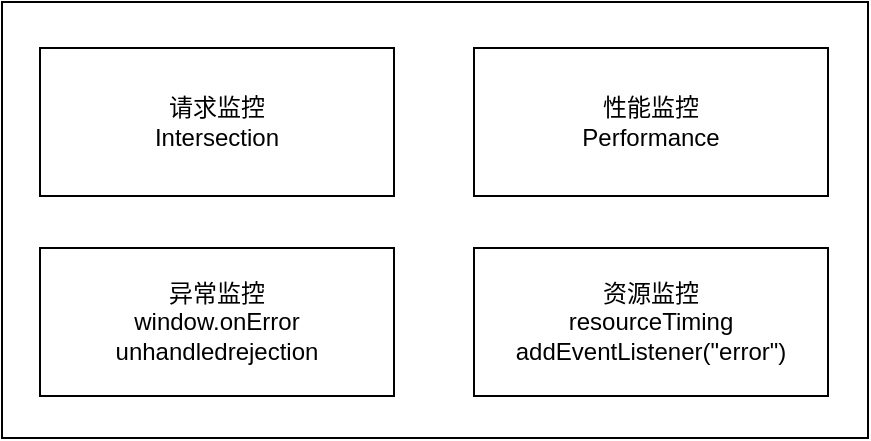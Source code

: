 <mxfile version="13.0.9" pages="2">
    <diagram id="PZzfXTn1ryjAkYpyGN04" name="数据上报">
        <mxGraphModel dx="4452" dy="1831" grid="0" gridSize="10" guides="1" tooltips="1" connect="1" arrows="1" fold="1" page="0" pageScale="1" pageWidth="827" pageHeight="1169" math="0" shadow="0">
            <root>
                <mxCell id="0"/>
                <mxCell id="1" parent="0"/>
                <mxCell id="3" value="" style="whiteSpace=wrap;html=1;" parent="1" vertex="1">
                    <mxGeometry x="-3489" y="-960" width="433" height="218" as="geometry"/>
                </mxCell>
                <mxCell id="RbSgUTQBH9WohAXJNHot-3" value="异常监控&lt;br&gt;window.onError&lt;br&gt;unhandledrejection" style="rounded=0;whiteSpace=wrap;html=1;" parent="1" vertex="1">
                    <mxGeometry x="-3470" y="-837" width="177" height="74" as="geometry"/>
                </mxCell>
                <mxCell id="RbSgUTQBH9WohAXJNHot-4" value="资源监控&lt;br&gt;resourceTiming&lt;br&gt;addEventListener(&quot;error&quot;)" style="rounded=0;whiteSpace=wrap;html=1;" parent="1" vertex="1">
                    <mxGeometry x="-3253" y="-837" width="177" height="74" as="geometry"/>
                </mxCell>
                <mxCell id="RbSgUTQBH9WohAXJNHot-6" value="&lt;span&gt;请求监控&lt;/span&gt;&lt;br&gt;&lt;span&gt;Intersection&lt;/span&gt;" style="rounded=0;whiteSpace=wrap;html=1;" parent="1" vertex="1">
                    <mxGeometry x="-3470" y="-937" width="177" height="74" as="geometry"/>
                </mxCell>
                <mxCell id="RbSgUTQBH9WohAXJNHot-7" value="性能监控&lt;br&gt;Performance" style="rounded=0;whiteSpace=wrap;html=1;" parent="1" vertex="1">
                    <mxGeometry x="-3253" y="-937" width="177" height="74" as="geometry"/>
                </mxCell>
            </root>
        </mxGraphModel>
    </diagram>
    <diagram id="BiGISohtZ2IM5drb9cNR" name="上报端">
        <mxGraphModel dx="852" dy="631" grid="0" gridSize="10" guides="1" tooltips="1" connect="1" arrows="1" fold="1" page="0" pageScale="1" pageWidth="827" pageHeight="1169" math="0" shadow="0">
            <root>
                <mxCell id="TFVp_Vd8apwnD1utQeLE-0"/>
                <mxCell id="TFVp_Vd8apwnD1utQeLE-1" parent="TFVp_Vd8apwnD1utQeLE-0"/>
                <mxCell id="E0-wKKhn85xFio0yswAj-0" value="" style="endArrow=none;html=1;" parent="TFVp_Vd8apwnD1utQeLE-1" edge="1">
                    <mxGeometry width="50" height="50" relative="1" as="geometry">
                        <mxPoint x="240" y="360" as="sourcePoint"/>
                        <mxPoint x="240" y="60" as="targetPoint"/>
                    </mxGeometry>
                </mxCell>
                <mxCell id="E0-wKKhn85xFio0yswAj-1" value="" style="endArrow=none;dashed=1;html=1;" parent="TFVp_Vd8apwnD1utQeLE-1" edge="1">
                    <mxGeometry width="50" height="50" relative="1" as="geometry">
                        <mxPoint x="130" y="140" as="sourcePoint"/>
                        <mxPoint x="570" y="140" as="targetPoint"/>
                    </mxGeometry>
                </mxCell>
                <mxCell id="E0-wKKhn85xFio0yswAj-2" value="Collector" style="text;html=1;strokeColor=none;fillColor=none;align=center;verticalAlign=middle;whiteSpace=wrap;rounded=0;shadow=1;" parent="TFVp_Vd8apwnD1utQeLE-1" vertex="1">
                    <mxGeometry x="160" y="90" width="40" height="20" as="geometry"/>
                </mxCell>
                <mxCell id="E0-wKKhn85xFio0yswAj-3" value="错误数据" style="rounded=1;whiteSpace=wrap;html=1;shadow=1;" parent="TFVp_Vd8apwnD1utQeLE-1" vertex="1">
                    <mxGeometry x="260" y="80" width="120" height="20" as="geometry"/>
                </mxCell>
                <mxCell id="E0-wKKhn85xFio0yswAj-4" value="资源数据" style="rounded=1;whiteSpace=wrap;html=1;shadow=1;" parent="TFVp_Vd8apwnD1utQeLE-1" vertex="1">
                    <mxGeometry x="400" y="80" width="120" height="20" as="geometry"/>
                </mxCell>
                <mxCell id="E0-wKKhn85xFio0yswAj-5" value="接口数据" style="rounded=1;whiteSpace=wrap;html=1;shadow=1;" parent="TFVp_Vd8apwnD1utQeLE-1" vertex="1">
                    <mxGeometry x="260" y="110" width="120" height="20" as="geometry"/>
                </mxCell>
                <mxCell id="E0-wKKhn85xFio0yswAj-6" value="性能数据" style="rounded=1;whiteSpace=wrap;html=1;shadow=1;" parent="TFVp_Vd8apwnD1utQeLE-1" vertex="1">
                    <mxGeometry x="400" y="110" width="120" height="20" as="geometry"/>
                </mxCell>
                <mxCell id="E0-wKKhn85xFio0yswAj-7" value="" style="endArrow=none;dashed=1;html=1;" parent="TFVp_Vd8apwnD1utQeLE-1" edge="1">
                    <mxGeometry width="50" height="50" relative="1" as="geometry">
                        <mxPoint x="130" y="270" as="sourcePoint"/>
                        <mxPoint x="570" y="270" as="targetPoint"/>
                    </mxGeometry>
                </mxCell>
                <mxCell id="E0-wKKhn85xFio0yswAj-8" value="Processor" style="text;html=1;strokeColor=none;fillColor=none;align=center;verticalAlign=middle;whiteSpace=wrap;rounded=0;shadow=1;" parent="TFVp_Vd8apwnD1utQeLE-1" vertex="1">
                    <mxGeometry x="160" y="200" width="40" height="20" as="geometry"/>
                </mxCell>
                <mxCell id="E0-wKKhn85xFio0yswAj-10" value="数据清洗" style="rounded=1;whiteSpace=wrap;html=1;shadow=1;" parent="TFVp_Vd8apwnD1utQeLE-1" vertex="1">
                    <mxGeometry x="260" y="150" width="120" height="20" as="geometry"/>
                </mxCell>
                <mxCell id="E0-wKKhn85xFio0yswAj-11" value="白名单过滤" style="rounded=1;whiteSpace=wrap;html=1;shadow=1;" parent="TFVp_Vd8apwnD1utQeLE-1" vertex="1">
                    <mxGeometry x="400" y="150" width="120" height="20" as="geometry"/>
                </mxCell>
                <mxCell id="E0-wKKhn85xFio0yswAj-12" value="频率限制" style="rounded=1;whiteSpace=wrap;html=1;shadow=1;" parent="TFVp_Vd8apwnD1utQeLE-1" vertex="1">
                    <mxGeometry x="260" y="180" width="120" height="20" as="geometry"/>
                </mxCell>
                <mxCell id="E0-wKKhn85xFio0yswAj-13" value="URL 预处理" style="rounded=1;whiteSpace=wrap;html=1;shadow=1;" parent="TFVp_Vd8apwnD1utQeLE-1" vertex="1">
                    <mxGeometry x="400" y="180" width="120" height="20" as="geometry"/>
                </mxCell>
                <mxCell id="E0-wKKhn85xFio0yswAj-14" value="抽样" style="rounded=1;whiteSpace=wrap;html=1;shadow=1;" parent="TFVp_Vd8apwnD1utQeLE-1" vertex="1">
                    <mxGeometry x="260" y="210" width="120" height="20" as="geometry"/>
                </mxCell>
                <mxCell id="E0-wKKhn85xFio0yswAj-15" value="UA 分析" style="rounded=1;whiteSpace=wrap;html=1;shadow=1;" parent="TFVp_Vd8apwnD1utQeLE-1" vertex="1">
                    <mxGeometry x="400" y="210" width="120" height="20" as="geometry"/>
                </mxCell>
                <mxCell id="E0-wKKhn85xFio0yswAj-16" value="......" style="rounded=1;whiteSpace=wrap;html=1;shadow=1;" parent="TFVp_Vd8apwnD1utQeLE-1" vertex="1">
                    <mxGeometry x="260" y="240" width="260" height="20" as="geometry"/>
                </mxCell>
                <mxCell id="E0-wKKhn85xFio0yswAj-17" value="Reporter" style="text;html=1;strokeColor=none;fillColor=none;align=center;verticalAlign=middle;whiteSpace=wrap;rounded=0;shadow=1;" parent="TFVp_Vd8apwnD1utQeLE-1" vertex="1">
                    <mxGeometry x="160" y="300" width="40" height="20" as="geometry"/>
                </mxCell>
                <mxCell id="E0-wKKhn85xFio0yswAj-18" value="请求压缩" style="rounded=1;whiteSpace=wrap;html=1;shadow=1;" parent="TFVp_Vd8apwnD1utQeLE-1" vertex="1">
                    <mxGeometry x="260" y="280" width="120" height="20" as="geometry"/>
                </mxCell>
                <mxCell id="E0-wKKhn85xFio0yswAj-19" value="合并上报" style="rounded=1;whiteSpace=wrap;html=1;shadow=1;" parent="TFVp_Vd8apwnD1utQeLE-1" vertex="1">
                    <mxGeometry x="400" y="280" width="120" height="20" as="geometry"/>
                </mxCell>
                <mxCell id="E0-wKKhn85xFio0yswAj-20" value="WebSocket" style="rounded=1;whiteSpace=wrap;html=1;shadow=1;" parent="TFVp_Vd8apwnD1utQeLE-1" vertex="1">
                    <mxGeometry x="260" y="310" width="120" height="20" as="geometry"/>
                </mxCell>
                <mxCell id="SN_sHo85cj90t0LAp10--7" style="edgeStyle=orthogonalEdgeStyle;rounded=0;orthogonalLoop=1;jettySize=auto;html=1;entryX=0.5;entryY=0;entryDx=0;entryDy=0;" edge="1" parent="TFVp_Vd8apwnD1utQeLE-1" source="SN_sHo85cj90t0LAp10--1" target="SN_sHo85cj90t0LAp10--6">
                    <mxGeometry relative="1" as="geometry"/>
                </mxCell>
                <mxCell id="SN_sHo85cj90t0LAp10--8" style="edgeStyle=orthogonalEdgeStyle;rounded=0;orthogonalLoop=1;jettySize=auto;html=1;entryX=0;entryY=0.5;entryDx=0;entryDy=0;" edge="1" parent="TFVp_Vd8apwnD1utQeLE-1" source="SN_sHo85cj90t0LAp10--1" target="SN_sHo85cj90t0LAp10--4">
                    <mxGeometry relative="1" as="geometry"/>
                </mxCell>
                <mxCell id="SN_sHo85cj90t0LAp10--1" value="初始化内联 SDK" style="rounded=1;whiteSpace=wrap;html=1;" vertex="1" parent="TFVp_Vd8apwnD1utQeLE-1">
                    <mxGeometry x="179" y="506.5" width="81" height="35" as="geometry"/>
                </mxCell>
                <mxCell id="SN_sHo85cj90t0LAp10--3" style="edgeStyle=orthogonalEdgeStyle;rounded=0;orthogonalLoop=1;jettySize=auto;html=1;" edge="1" parent="TFVp_Vd8apwnD1utQeLE-1" source="SN_sHo85cj90t0LAp10--2" target="SN_sHo85cj90t0LAp10--1">
                    <mxGeometry relative="1" as="geometry"/>
                </mxCell>
                <mxCell id="SN_sHo85cj90t0LAp10--2" value="入口" style="shape=tape;whiteSpace=wrap;html=1;strokeWidth=2;size=0.19" vertex="1" parent="TFVp_Vd8apwnD1utQeLE-1">
                    <mxGeometry x="47" y="504.5" width="68" height="39" as="geometry"/>
                </mxCell>
                <mxCell id="SN_sHo85cj90t0LAp10--9" style="edgeStyle=orthogonalEdgeStyle;rounded=0;orthogonalLoop=1;jettySize=auto;html=1;entryX=0;entryY=0.5;entryDx=0;entryDy=0;" edge="1" parent="TFVp_Vd8apwnD1utQeLE-1" source="SN_sHo85cj90t0LAp10--4" target="SN_sHo85cj90t0LAp10--5">
                    <mxGeometry relative="1" as="geometry"/>
                </mxCell>
                <mxCell id="SN_sHo85cj90t0LAp10--4" value="数据采集" style="rounded=1;whiteSpace=wrap;html=1;" vertex="1" parent="TFVp_Vd8apwnD1utQeLE-1">
                    <mxGeometry x="315" y="506.5" width="81" height="35" as="geometry"/>
                </mxCell>
                <mxCell id="SN_sHo85cj90t0LAp10--12" style="edgeStyle=orthogonalEdgeStyle;rounded=0;orthogonalLoop=1;jettySize=auto;html=1;exitX=0.5;exitY=1;exitDx=0;exitDy=0;entryX=0.5;entryY=0;entryDx=0;entryDy=0;" edge="1" parent="TFVp_Vd8apwnD1utQeLE-1" source="SN_sHo85cj90t0LAp10--5" target="SN_sHo85cj90t0LAp10--10">
                    <mxGeometry relative="1" as="geometry"/>
                </mxCell>
                <mxCell id="SN_sHo85cj90t0LAp10--5" value="预上报池" style="rounded=1;whiteSpace=wrap;html=1;" vertex="1" parent="TFVp_Vd8apwnD1utQeLE-1">
                    <mxGeometry x="454" y="506.5" width="81" height="35" as="geometry"/>
                </mxCell>
                <mxCell id="SN_sHo85cj90t0LAp10--11" style="edgeStyle=orthogonalEdgeStyle;rounded=0;orthogonalLoop=1;jettySize=auto;html=1;exitX=1;exitY=0.5;exitDx=0;exitDy=0;" edge="1" parent="TFVp_Vd8apwnD1utQeLE-1" source="SN_sHo85cj90t0LAp10--6" target="SN_sHo85cj90t0LAp10--10">
                    <mxGeometry relative="1" as="geometry"/>
                </mxCell>
                <mxCell id="SN_sHo85cj90t0LAp10--6" value="加载主体 &lt;br&gt;SDK" style="rounded=1;whiteSpace=wrap;html=1;" vertex="1" parent="TFVp_Vd8apwnD1utQeLE-1">
                    <mxGeometry x="179" y="579" width="81" height="35" as="geometry"/>
                </mxCell>
                <mxCell id="SN_sHo85cj90t0LAp10--14" style="edgeStyle=orthogonalEdgeStyle;rounded=0;orthogonalLoop=1;jettySize=auto;html=1;entryX=0.5;entryY=0;entryDx=0;entryDy=0;" edge="1" parent="TFVp_Vd8apwnD1utQeLE-1" source="SN_sHo85cj90t0LAp10--10" target="SN_sHo85cj90t0LAp10--13">
                    <mxGeometry relative="1" as="geometry"/>
                </mxCell>
                <mxCell id="SN_sHo85cj90t0LAp10--10" value="数据预处理" style="rounded=1;whiteSpace=wrap;html=1;" vertex="1" parent="TFVp_Vd8apwnD1utQeLE-1">
                    <mxGeometry x="454" y="579" width="81" height="35" as="geometry"/>
                </mxCell>
                <mxCell id="SN_sHo85cj90t0LAp10--13" value="合并上报" style="rounded=1;whiteSpace=wrap;html=1;" vertex="1" parent="TFVp_Vd8apwnD1utQeLE-1">
                    <mxGeometry x="454" y="644" width="81" height="35" as="geometry"/>
                </mxCell>
            </root>
        </mxGraphModel>
    </diagram>
</mxfile>